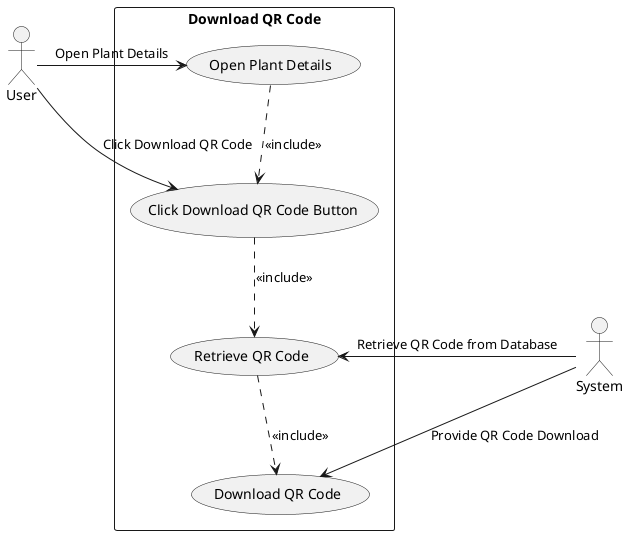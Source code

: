 @startuml Download QR Code
actor User
actor System

rectangle "Download QR Code" {
    (Open Plant Details) as OpenPlantDetails
    (Click Download QR Code Button) as ClickDownload
    (Retrieve QR Code) as RetrieveQRCode
    (Download QR Code) as DownloadQRCode

    OpenPlantDetails .-> ClickDownload : <<include>>
    ClickDownload .-> RetrieveQRCode : <<include>>
    RetrieveQRCode .-> DownloadQRCode : <<include>>
}

User -> OpenPlantDetails : "Open Plant Details"
User -> ClickDownload : "Click Download QR Code"
System -> RetrieveQRCode : "Retrieve QR Code from Database"
System -> DownloadQRCode : "Provide QR Code Download"
@enduml
